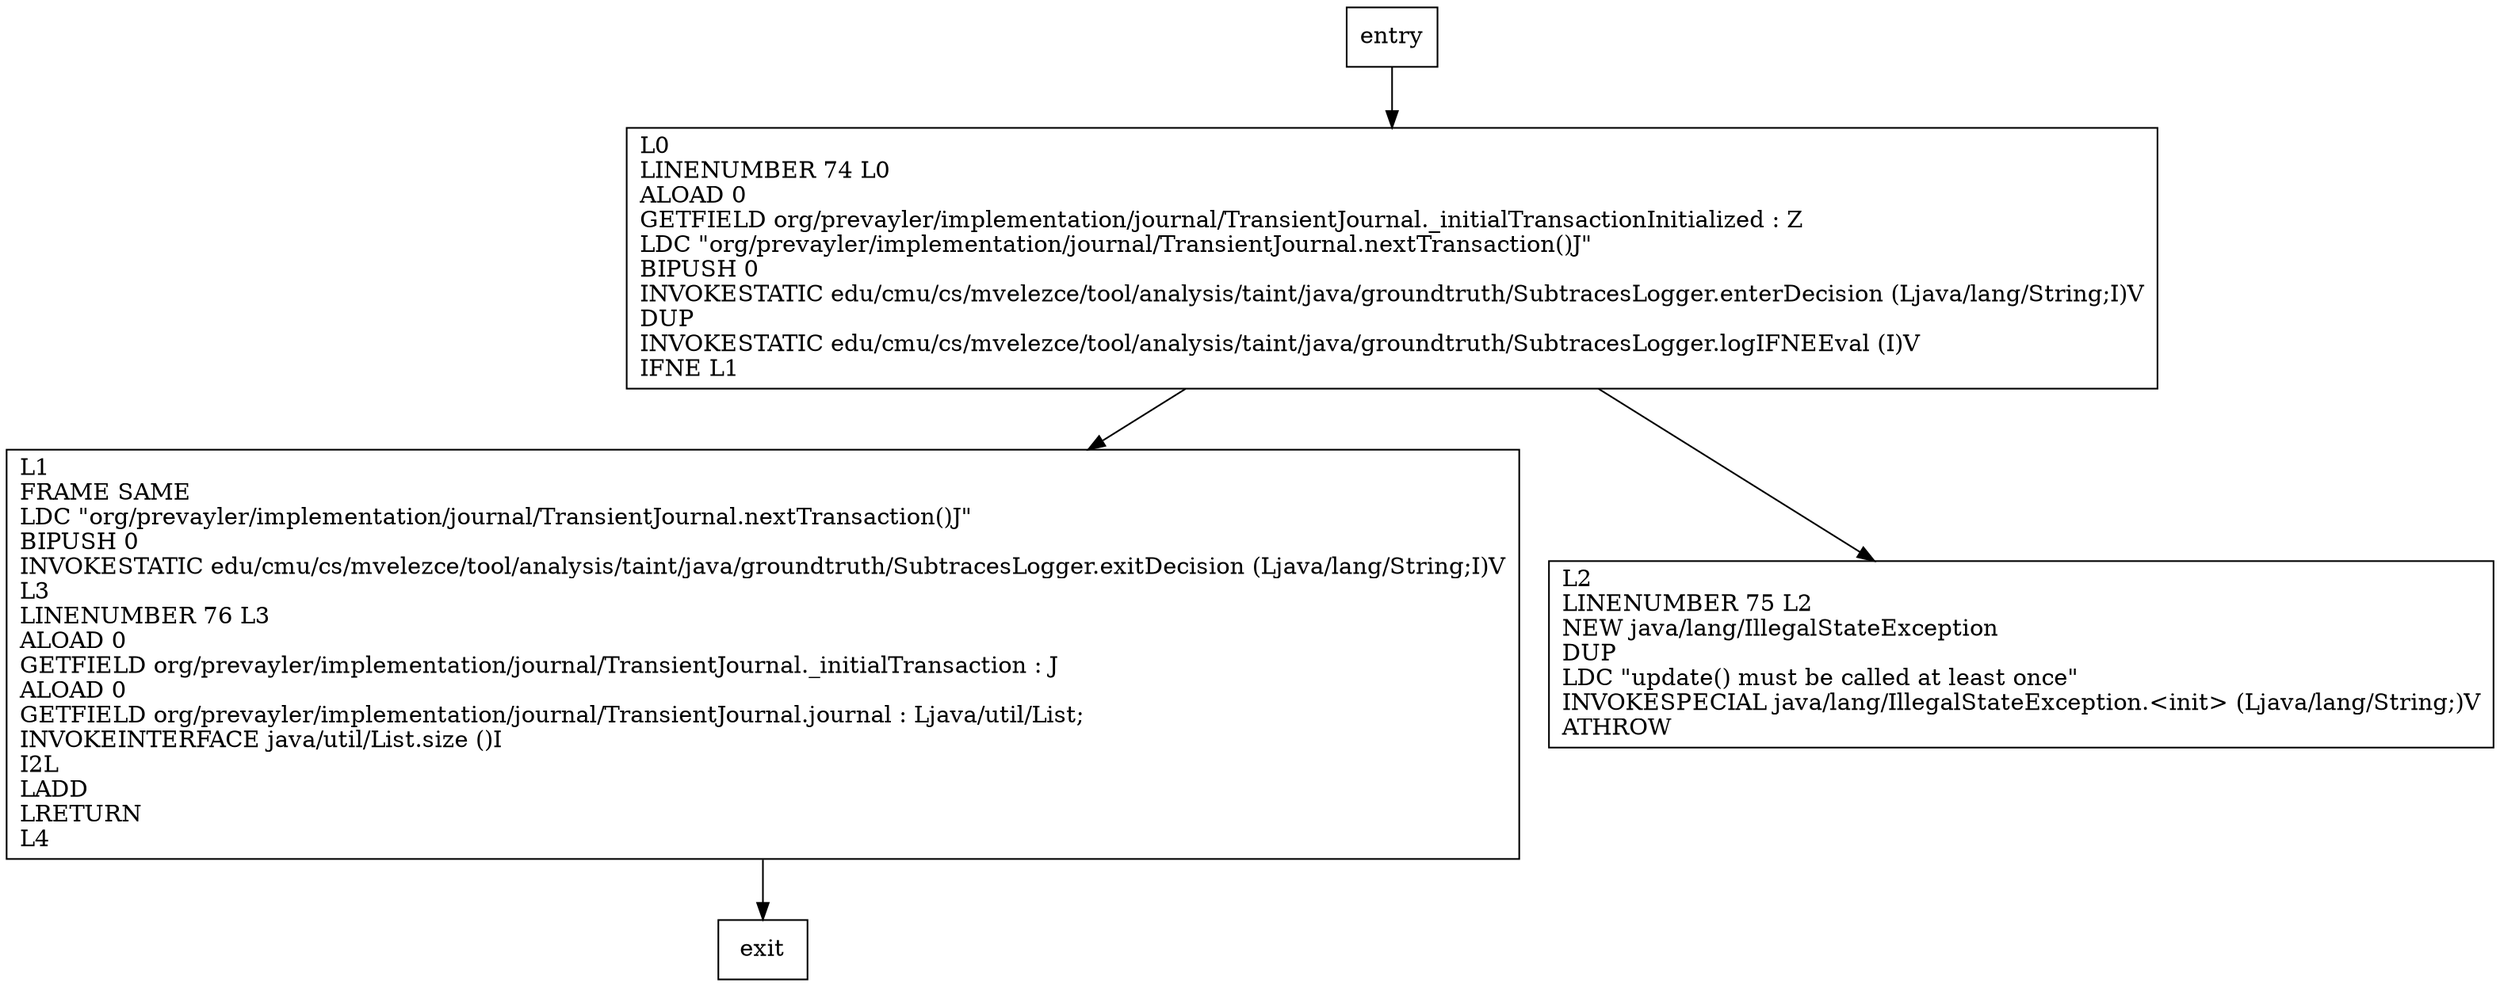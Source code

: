 digraph nextTransaction {
node [shape=record];
2091617618 [label="L1\lFRAME SAME\lLDC \"org/prevayler/implementation/journal/TransientJournal.nextTransaction()J\"\lBIPUSH 0\lINVOKESTATIC edu/cmu/cs/mvelezce/tool/analysis/taint/java/groundtruth/SubtracesLogger.exitDecision (Ljava/lang/String;I)V\lL3\lLINENUMBER 76 L3\lALOAD 0\lGETFIELD org/prevayler/implementation/journal/TransientJournal._initialTransaction : J\lALOAD 0\lGETFIELD org/prevayler/implementation/journal/TransientJournal.journal : Ljava/util/List;\lINVOKEINTERFACE java/util/List.size ()I\lI2L\lLADD\lLRETURN\lL4\l"];
1148867963 [label="L0\lLINENUMBER 74 L0\lALOAD 0\lGETFIELD org/prevayler/implementation/journal/TransientJournal._initialTransactionInitialized : Z\lLDC \"org/prevayler/implementation/journal/TransientJournal.nextTransaction()J\"\lBIPUSH 0\lINVOKESTATIC edu/cmu/cs/mvelezce/tool/analysis/taint/java/groundtruth/SubtracesLogger.enterDecision (Ljava/lang/String;I)V\lDUP\lINVOKESTATIC edu/cmu/cs/mvelezce/tool/analysis/taint/java/groundtruth/SubtracesLogger.logIFNEEval (I)V\lIFNE L1\l"];
337557595 [label="L2\lLINENUMBER 75 L2\lNEW java/lang/IllegalStateException\lDUP\lLDC \"update() must be called at least once\"\lINVOKESPECIAL java/lang/IllegalStateException.\<init\> (Ljava/lang/String;)V\lATHROW\l"];
entry;
exit;
entry -> 1148867963;
2091617618 -> exit;
1148867963 -> 2091617618;
1148867963 -> 337557595;
}
